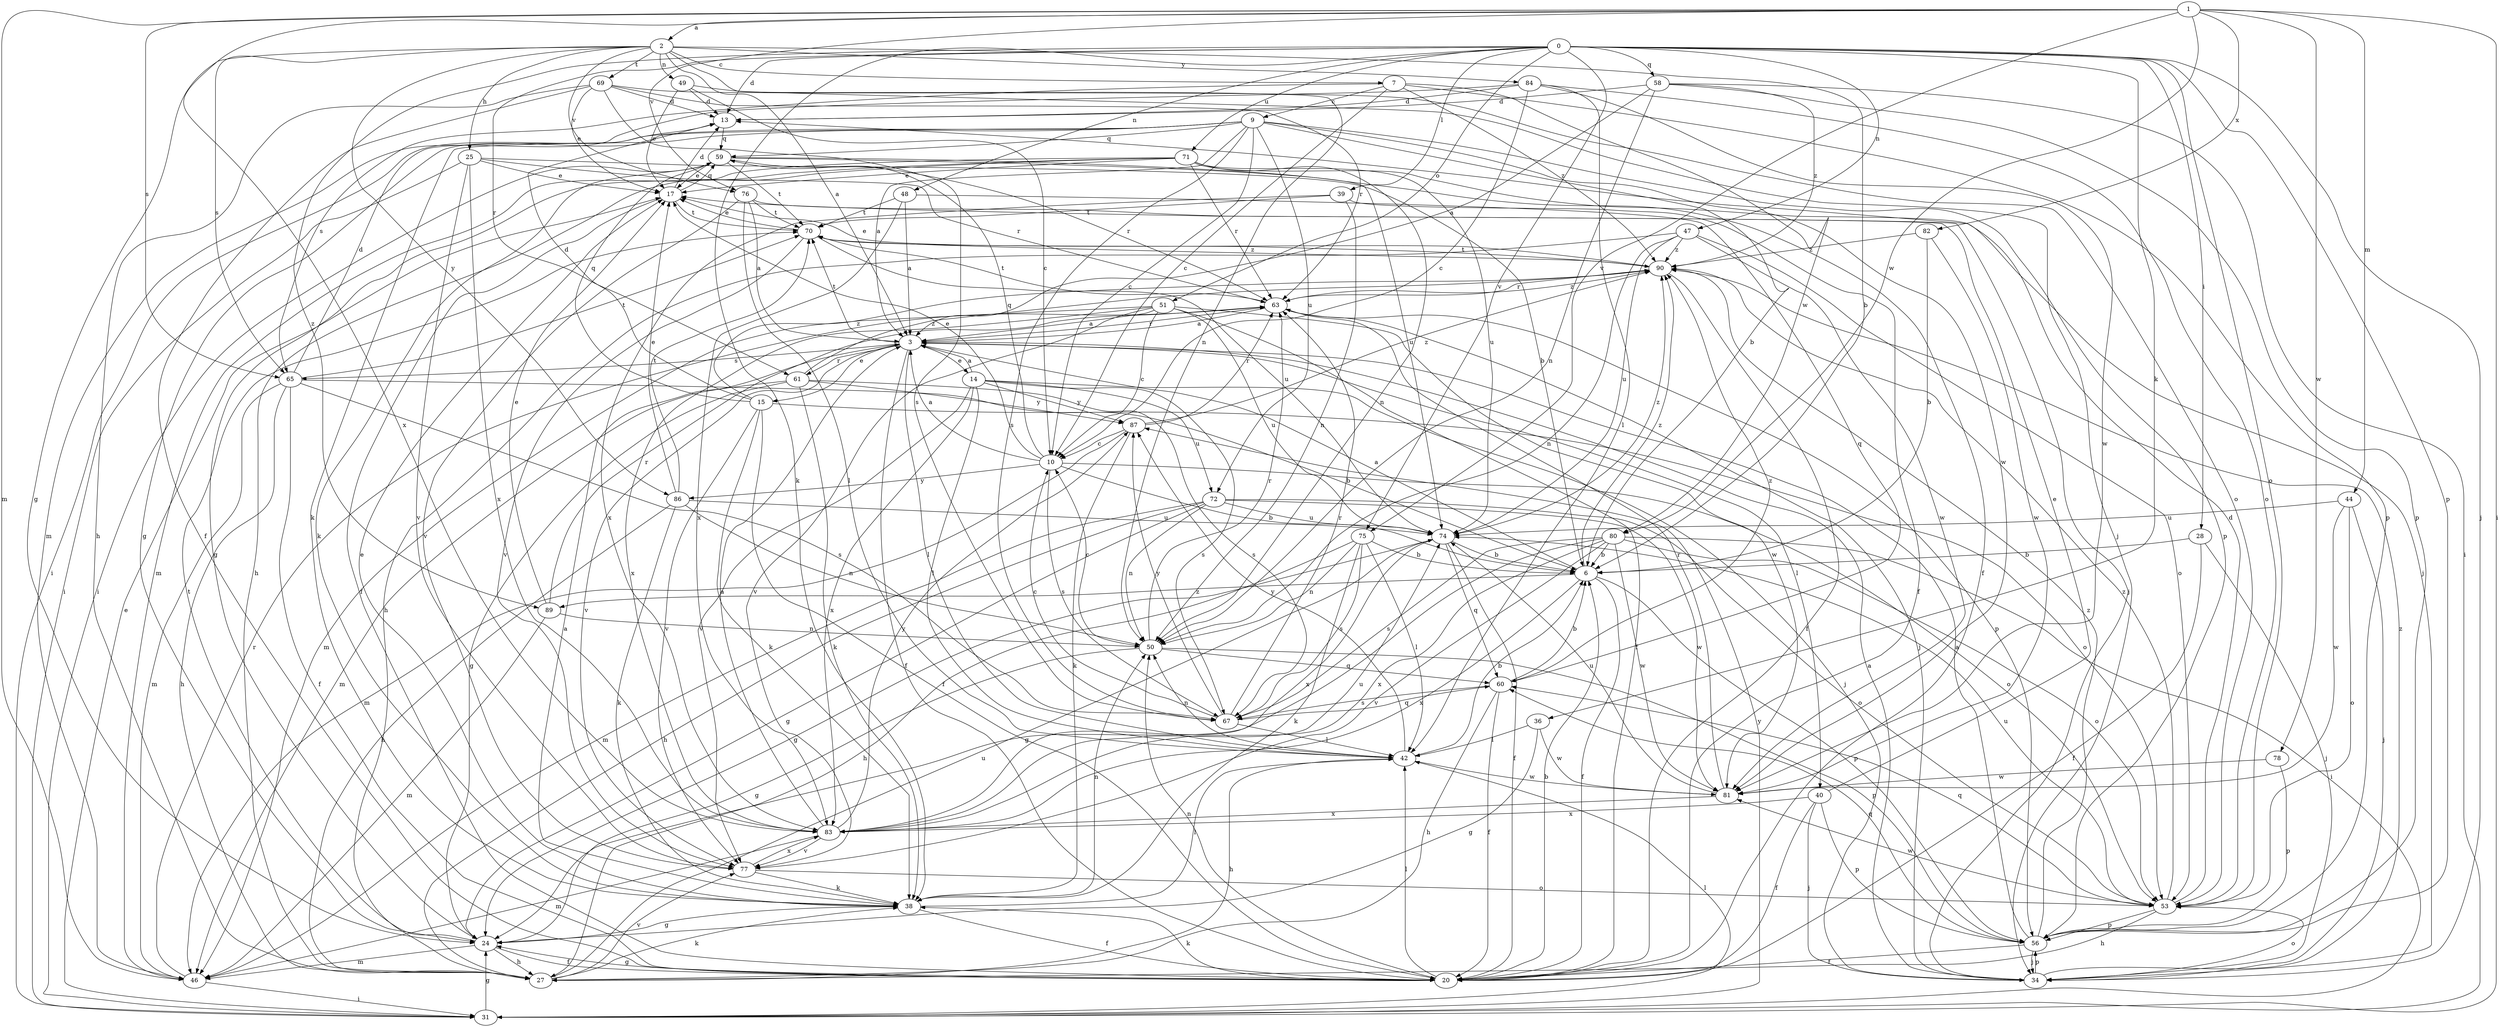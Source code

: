 strict digraph  {
0;
1;
2;
3;
6;
7;
9;
10;
13;
14;
15;
17;
20;
24;
25;
27;
28;
31;
34;
36;
38;
39;
40;
42;
44;
46;
47;
48;
49;
50;
51;
53;
56;
58;
59;
60;
61;
63;
65;
67;
69;
70;
71;
72;
74;
75;
76;
77;
78;
80;
81;
82;
83;
84;
86;
87;
89;
90;
0 -> 13  [label=d];
0 -> 28  [label=i];
0 -> 34  [label=j];
0 -> 36  [label=k];
0 -> 38  [label=k];
0 -> 39  [label=l];
0 -> 47  [label=n];
0 -> 48  [label=n];
0 -> 51  [label=o];
0 -> 53  [label=o];
0 -> 56  [label=p];
0 -> 58  [label=q];
0 -> 61  [label=r];
0 -> 71  [label=u];
0 -> 75  [label=v];
0 -> 89  [label=z];
1 -> 2  [label=a];
1 -> 31  [label=i];
1 -> 44  [label=m];
1 -> 46  [label=m];
1 -> 65  [label=s];
1 -> 75  [label=v];
1 -> 76  [label=v];
1 -> 78  [label=w];
1 -> 80  [label=w];
1 -> 82  [label=x];
1 -> 83  [label=x];
2 -> 3  [label=a];
2 -> 6  [label=b];
2 -> 7  [label=c];
2 -> 24  [label=g];
2 -> 25  [label=h];
2 -> 49  [label=n];
2 -> 50  [label=n];
2 -> 65  [label=s];
2 -> 69  [label=t];
2 -> 76  [label=v];
2 -> 84  [label=y];
2 -> 86  [label=y];
3 -> 14  [label=e];
3 -> 15  [label=e];
3 -> 20  [label=f];
3 -> 40  [label=l];
3 -> 42  [label=l];
3 -> 61  [label=r];
3 -> 63  [label=r];
3 -> 65  [label=s];
3 -> 70  [label=t];
3 -> 77  [label=v];
6 -> 3  [label=a];
6 -> 20  [label=f];
6 -> 56  [label=p];
6 -> 83  [label=x];
6 -> 89  [label=z];
6 -> 90  [label=z];
7 -> 9  [label=c];
7 -> 10  [label=c];
7 -> 56  [label=p];
7 -> 65  [label=s];
7 -> 80  [label=w];
7 -> 90  [label=z];
9 -> 3  [label=a];
9 -> 6  [label=b];
9 -> 10  [label=c];
9 -> 24  [label=g];
9 -> 31  [label=i];
9 -> 38  [label=k];
9 -> 56  [label=p];
9 -> 59  [label=q];
9 -> 67  [label=s];
9 -> 72  [label=u];
9 -> 81  [label=w];
10 -> 3  [label=a];
10 -> 6  [label=b];
10 -> 17  [label=e];
10 -> 53  [label=o];
10 -> 59  [label=q];
10 -> 67  [label=s];
10 -> 86  [label=y];
13 -> 59  [label=q];
14 -> 3  [label=a];
14 -> 34  [label=j];
14 -> 42  [label=l];
14 -> 67  [label=s];
14 -> 72  [label=u];
14 -> 77  [label=v];
14 -> 83  [label=x];
14 -> 87  [label=y];
15 -> 13  [label=d];
15 -> 20  [label=f];
15 -> 38  [label=k];
15 -> 53  [label=o];
15 -> 59  [label=q];
15 -> 77  [label=v];
15 -> 90  [label=z];
17 -> 13  [label=d];
17 -> 20  [label=f];
17 -> 59  [label=q];
17 -> 70  [label=t];
20 -> 6  [label=b];
20 -> 24  [label=g];
20 -> 38  [label=k];
20 -> 42  [label=l];
20 -> 50  [label=n];
24 -> 20  [label=f];
24 -> 27  [label=h];
24 -> 46  [label=m];
24 -> 70  [label=t];
25 -> 6  [label=b];
25 -> 17  [label=e];
25 -> 31  [label=i];
25 -> 63  [label=r];
25 -> 77  [label=v];
25 -> 83  [label=x];
27 -> 38  [label=k];
27 -> 74  [label=u];
27 -> 77  [label=v];
28 -> 6  [label=b];
28 -> 20  [label=f];
28 -> 34  [label=j];
31 -> 17  [label=e];
31 -> 24  [label=g];
31 -> 42  [label=l];
31 -> 87  [label=y];
34 -> 3  [label=a];
34 -> 53  [label=o];
34 -> 56  [label=p];
34 -> 90  [label=z];
36 -> 24  [label=g];
36 -> 42  [label=l];
36 -> 81  [label=w];
38 -> 3  [label=a];
38 -> 17  [label=e];
38 -> 20  [label=f];
38 -> 24  [label=g];
38 -> 42  [label=l];
38 -> 50  [label=n];
39 -> 20  [label=f];
39 -> 50  [label=n];
39 -> 70  [label=t];
39 -> 83  [label=x];
40 -> 17  [label=e];
40 -> 20  [label=f];
40 -> 34  [label=j];
40 -> 56  [label=p];
40 -> 83  [label=x];
42 -> 6  [label=b];
42 -> 27  [label=h];
42 -> 50  [label=n];
42 -> 81  [label=w];
42 -> 87  [label=y];
44 -> 34  [label=j];
44 -> 53  [label=o];
44 -> 74  [label=u];
44 -> 81  [label=w];
46 -> 31  [label=i];
46 -> 63  [label=r];
47 -> 27  [label=h];
47 -> 50  [label=n];
47 -> 53  [label=o];
47 -> 74  [label=u];
47 -> 81  [label=w];
47 -> 90  [label=z];
48 -> 3  [label=a];
48 -> 60  [label=q];
48 -> 70  [label=t];
48 -> 83  [label=x];
49 -> 10  [label=c];
49 -> 13  [label=d];
49 -> 17  [label=e];
49 -> 34  [label=j];
50 -> 10  [label=c];
50 -> 24  [label=g];
50 -> 56  [label=p];
50 -> 60  [label=q];
50 -> 63  [label=r];
51 -> 3  [label=a];
51 -> 10  [label=c];
51 -> 20  [label=f];
51 -> 46  [label=m];
51 -> 74  [label=u];
51 -> 77  [label=v];
51 -> 81  [label=w];
51 -> 83  [label=x];
53 -> 13  [label=d];
53 -> 27  [label=h];
53 -> 56  [label=p];
53 -> 60  [label=q];
53 -> 74  [label=u];
53 -> 81  [label=w];
53 -> 90  [label=z];
56 -> 3  [label=a];
56 -> 20  [label=f];
56 -> 34  [label=j];
56 -> 60  [label=q];
56 -> 90  [label=z];
58 -> 3  [label=a];
58 -> 13  [label=d];
58 -> 31  [label=i];
58 -> 50  [label=n];
58 -> 56  [label=p];
58 -> 90  [label=z];
59 -> 17  [label=e];
59 -> 20  [label=f];
59 -> 31  [label=i];
59 -> 38  [label=k];
59 -> 63  [label=r];
59 -> 70  [label=t];
59 -> 74  [label=u];
60 -> 6  [label=b];
60 -> 20  [label=f];
60 -> 27  [label=h];
60 -> 67  [label=s];
60 -> 90  [label=z];
61 -> 24  [label=g];
61 -> 38  [label=k];
61 -> 46  [label=m];
61 -> 67  [label=s];
61 -> 87  [label=y];
61 -> 90  [label=z];
63 -> 3  [label=a];
63 -> 34  [label=j];
63 -> 56  [label=p];
63 -> 70  [label=t];
63 -> 90  [label=z];
65 -> 6  [label=b];
65 -> 13  [label=d];
65 -> 20  [label=f];
65 -> 27  [label=h];
65 -> 46  [label=m];
65 -> 67  [label=s];
65 -> 70  [label=t];
67 -> 10  [label=c];
67 -> 42  [label=l];
67 -> 60  [label=q];
67 -> 63  [label=r];
67 -> 87  [label=y];
69 -> 13  [label=d];
69 -> 17  [label=e];
69 -> 20  [label=f];
69 -> 27  [label=h];
69 -> 53  [label=o];
69 -> 63  [label=r];
69 -> 67  [label=s];
70 -> 17  [label=e];
70 -> 74  [label=u];
70 -> 77  [label=v];
70 -> 90  [label=z];
71 -> 17  [label=e];
71 -> 24  [label=g];
71 -> 27  [label=h];
71 -> 34  [label=j];
71 -> 46  [label=m];
71 -> 50  [label=n];
71 -> 63  [label=r];
71 -> 74  [label=u];
72 -> 24  [label=g];
72 -> 27  [label=h];
72 -> 46  [label=m];
72 -> 50  [label=n];
72 -> 53  [label=o];
72 -> 74  [label=u];
72 -> 81  [label=w];
74 -> 6  [label=b];
74 -> 20  [label=f];
74 -> 24  [label=g];
74 -> 60  [label=q];
74 -> 83  [label=x];
74 -> 90  [label=z];
75 -> 6  [label=b];
75 -> 27  [label=h];
75 -> 38  [label=k];
75 -> 42  [label=l];
75 -> 50  [label=n];
75 -> 67  [label=s];
76 -> 3  [label=a];
76 -> 34  [label=j];
76 -> 42  [label=l];
76 -> 70  [label=t];
76 -> 77  [label=v];
77 -> 38  [label=k];
77 -> 53  [label=o];
77 -> 83  [label=x];
78 -> 56  [label=p];
78 -> 81  [label=w];
80 -> 6  [label=b];
80 -> 24  [label=g];
80 -> 31  [label=i];
80 -> 53  [label=o];
80 -> 67  [label=s];
80 -> 77  [label=v];
80 -> 81  [label=w];
80 -> 83  [label=x];
81 -> 63  [label=r];
81 -> 74  [label=u];
81 -> 83  [label=x];
82 -> 6  [label=b];
82 -> 81  [label=w];
82 -> 90  [label=z];
83 -> 3  [label=a];
83 -> 46  [label=m];
83 -> 74  [label=u];
83 -> 77  [label=v];
83 -> 87  [label=y];
84 -> 10  [label=c];
84 -> 13  [label=d];
84 -> 42  [label=l];
84 -> 46  [label=m];
84 -> 53  [label=o];
84 -> 81  [label=w];
86 -> 17  [label=e];
86 -> 27  [label=h];
86 -> 38  [label=k];
86 -> 50  [label=n];
86 -> 70  [label=t];
86 -> 74  [label=u];
87 -> 10  [label=c];
87 -> 38  [label=k];
87 -> 46  [label=m];
87 -> 63  [label=r];
87 -> 90  [label=z];
89 -> 17  [label=e];
89 -> 46  [label=m];
89 -> 50  [label=n];
89 -> 63  [label=r];
90 -> 17  [label=e];
90 -> 20  [label=f];
90 -> 63  [label=r];
90 -> 70  [label=t];
}
